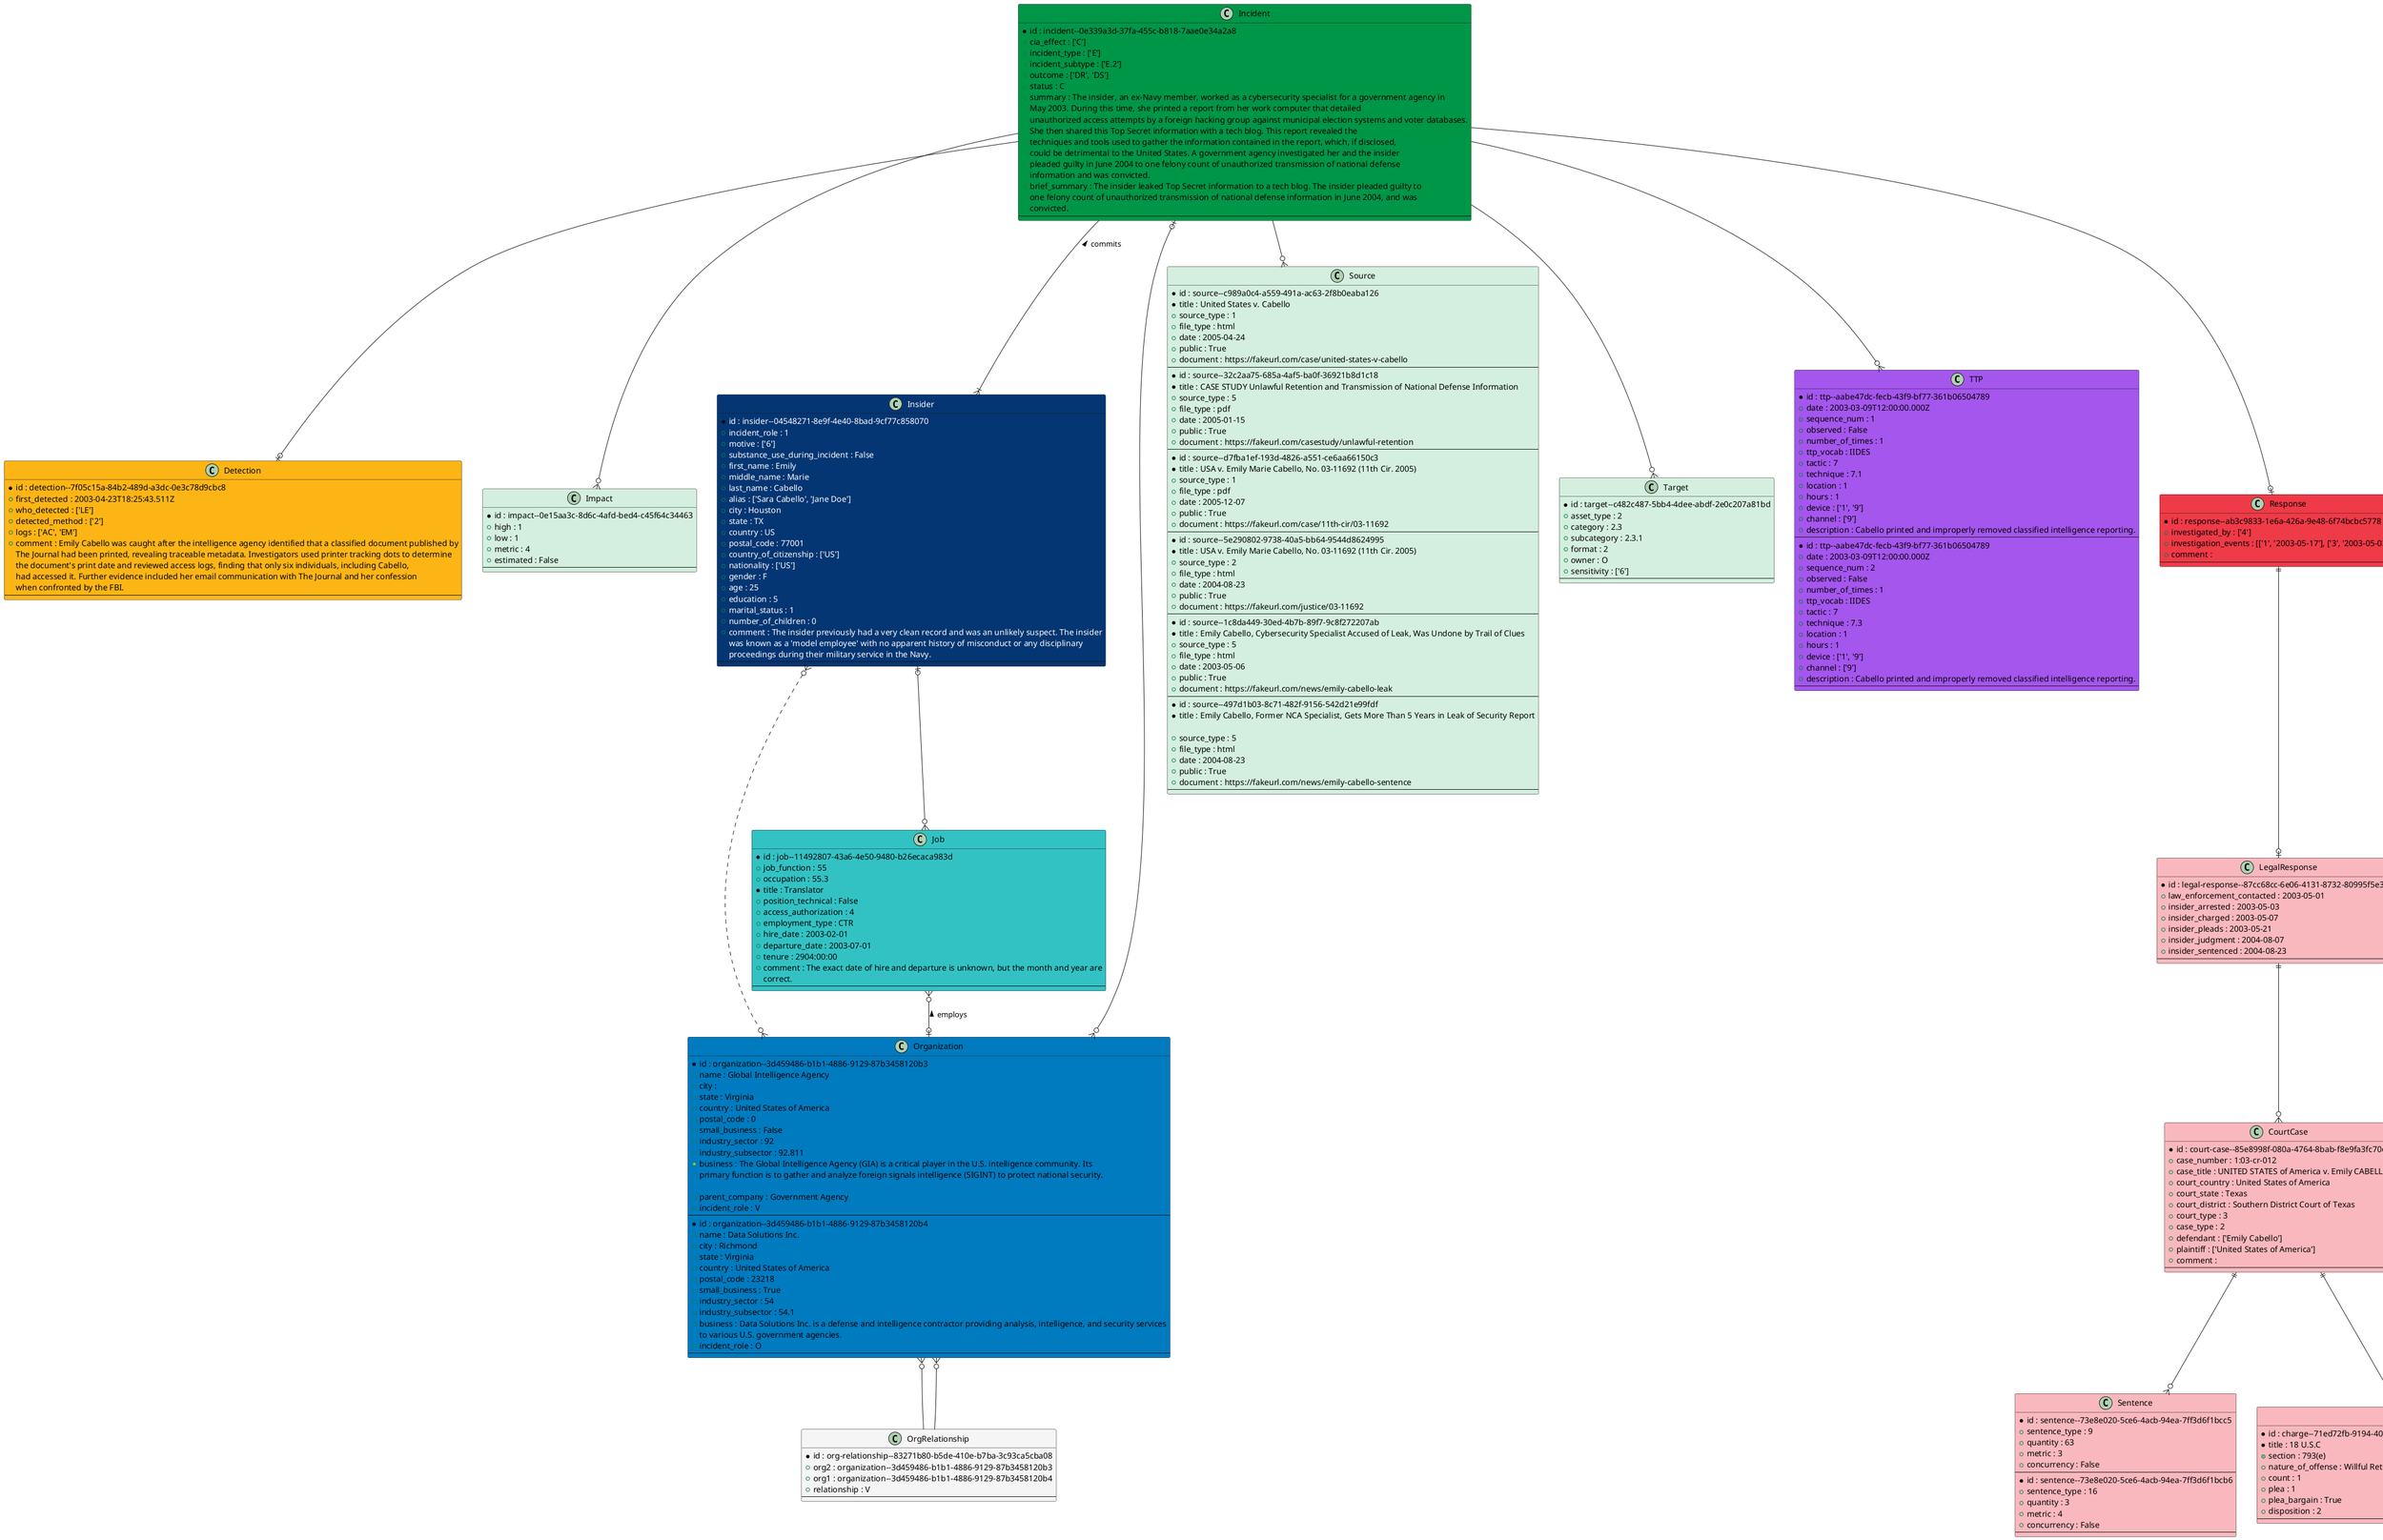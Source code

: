 @startuml Example2

Class Charge #f9b8bd {
* id : charge--71ed72fb-9194-40af-8459-17aa881a70dc 
* title : 18 U.S.C 
+ section : 793(e) 
+ nature_of_offense : Willful Retention and Transmission of National Defense Information 
+ count : 1
+ plea : 1 
+ plea_bargain : True
+ disposition : 2 
---
}
Class CourtCase #f9b8bd {
* id : court-case--85e8998f-080a-4764-8bab-f8e9fa3fc70d 
+ case_number : 1:03-cr-012 
+ case_title : UNITED STATES of America v. Emily CABELLO 
+ court_country : United States of America 
+ court_state : Texas 
+ court_district : Southern District Court of Texas 
+ court_type : 3 
+ case_type : 2 
+ defendant : ['Emily Cabello']
+ plaintiff : ['United States of America']
+ comment : 
---
}
Class Detection #FDB515 {
* id : detection--7f05c15a-84b2-489d-a3dc-0e3c78d9cbc8 
+ first_detected : 2003-04-23T18:25:43.511Z 
+ who_detected : ['LE']
+ detected_method : ['2']
+ logs : ['AC', 'EM']
+ comment : Emily Cabello was caught after the intelligence agency identified that a classified document published by 
The Journal had been printed, revealing traceable metadata. Investigators used printer tracking dots to determine 
the document's print date and reviewed access logs, finding that only six individuals, including Cabello, 
had accessed it. Further evidence included her email communication with The Journal and her confession 
when confronted by the FBI. 
---
}
Class Impact #D4EFDF {
* id : impact--0e15aa3c-8d6c-4afd-bed4-c45f64c34463 
+ high : 1
+ low : 1
+ metric : 4 
+ estimated : False
---
}
Class Incident #009647 {
* id : incident--0e339a3d-37fa-455c-b818-7aae0e34a2a8 
+ cia_effect : ['C']
+ incident_type : ['E']
+ incident_subtype : ['E.2']
+ outcome : ['DR', 'DS']
+ status : C 
+ summary : The insider, an ex-Navy member, worked as a cybersecurity specialist for a government agency in 
May 2003. During this time, she printed a report from her work computer that detailed 
unauthorized access attempts by a foreign hacking group against municipal election systems and voter databases. 
She then shared this Top Secret information with a tech blog. This report revealed the 
techniques and tools used to gather the information contained in the report, which, if disclosed, 
could be detrimental to the United States. A government agency investigated her and the insider 
pleaded guilty in June 2004 to one felony count of unauthorized transmission of national defense 
information and was convicted. 
+ brief_summary : The insider leaked Top Secret information to a tech blog. The insider pleaded guilty to 
one felony count of unauthorized transmission of national defense information in June 2004, and was 
convicted. 
---
}
Class Insider #043673;text:white {
* id : insider--04548271-8e9f-4e40-8bad-9cf77c858070 
+ incident_role : 1 
+ motive : ['6']
+ substance_use_during_incident : False
+ first_name : Emily 
+ middle_name : Marie 
+ last_name : Cabello 
+ alias : ['Sara Cabello', 'Jane Doe']
+ city : Houston 
+ state : TX 
+ country : US 
+ postal_code : 77001
+ country_of_citizenship : ['US']
+ nationality : ['US']
+ gender : F 
+ age : 25
+ education : 5 
+ marital_status : 1 
+ number_of_children : 0
+ comment : The insider previously had a very clean record and was an unlikely suspect. The insider 
was known as a 'model employee' with no apparent history of misconduct or any disciplinary 
proceedings during their military service in the Navy. 
---
}
Class Job #33c2C4 {
* id : job--11492807-43a6-4e50-9480-b26ecaca983d 
+ job_function : 55 
+ occupation : 55.3 
* title : Translator 
+ position_technical : False
+ access_authorization : 4 
+ employment_type : CTR 
+ hire_date : 2003-02-01 
+ departure_date : 2003-07-01 
+ tenure : 2904:00:00 
+ comment : The exact date of hire and departure is unknown, but the month and year are 
correct. 
---
}
Class LegalResponse #f9b8bd {
* id : legal-response--87cc68cc-6e06-4131-8732-80995f5e3ca6 
+ law_enforcement_contacted : 2003-05-01 
+ insider_arrested : 2003-05-03 
+ insider_charged : 2003-05-07 
+ insider_pleads : 2003-05-21 
+ insider_judgment : 2004-08-07 
+ insider_sentenced : 2004-08-23 
---
}
Class Organization #007BC0 {
* id : organization--3d459486-b1b1-4886-9129-87b3458120b3 
+ name : Global Intelligence Agency 
+ city : 
+ state : Virginia 
+ country : United States of America 
+ postal_code : 0
+ small_business : False
+ industry_sector : 92 
+ industry_subsector : 92.811 
+ business : The Global Intelligence Agency (GIA) is a critical player in the U.S. intelligence community. Its 
primary function is to gather and analyze foreign signals intelligence (SIGINT) to protect national security. 

+ parent_company : Government Agency 
+ incident_role : V 
---
}
Class Organization #007BC0 {
* id : organization--3d459486-b1b1-4886-9129-87b3458120b4 
+ name : Data Solutions Inc. 
+ city : Richmond 
+ state : Virginia 
+ country : United States of America 
+ postal_code : 23218
+ small_business : True
+ industry_sector : 54 
+ industry_subsector : 54.1 
+ business : Data Solutions Inc. is a defense and intelligence contractor providing analysis, intelligence, and security services 
to various U.S. government agencies. 
+ incident_role : O 
---
}
Class OrgRelationship #F5F5F5 {
* id : org-relationship--83271b80-b5de-410e-b7ba-3c93ca5cba08 
+ org2 : organization--3d459486-b1b1-4886-9129-87b3458120b3 
+ org1 : organization--3d459486-b1b1-4886-9129-87b3458120b4 
+ relationship : V 
---
}
Class Response #EF3A47 {
* id : response--ab3c9833-1e6a-426a-9e48-6f74bcbc5778 
+ investigated_by : ['4']
+ investigation_events : [['1', '2003-05-17'], ['3', '2003-05-03']]
+ comment : 
---
}
Class Sentence #f9b8bd {
* id : sentence--73e8e020-5ce6-4acb-94ea-7ff3d6f1bcc5 
+ sentence_type : 9 
+ quantity : 63
+ metric : 3 
+ concurrency : False
---
}
Class Sentence #f9b8bd {
* id : sentence--73e8e020-5ce6-4acb-94ea-7ff3d6f1bcb6 
+ sentence_type : 16 
+ quantity : 3
+ metric : 4 
+ concurrency : False
---
}
Class Source #D4EFDF {
* id : source--c989a0c4-a559-491a-ac63-2f8b0eaba126 
* title : United States v. Cabello 
+ source_type : 1 
+ file_type : html 
+ date : 2005-04-24 
+ public : True
+ document : https://fakeurl.com/case/united-states-v-cabello 
---
}
Class Source #D4EFDF {
* id : source--32c2aa75-685a-4af5-ba0f-36921b8d1c18 
* title : CASE STUDY Unlawful Retention and Transmission of National Defense Information 
+ source_type : 5 
+ file_type : pdf 
+ date : 2005-01-15 
+ public : True
+ document : https://fakeurl.com/casestudy/unlawful-retention 
---
}
Class Source #D4EFDF {
* id : source--d7fba1ef-193d-4826-a551-ce6aa66150c3 
* title : USA v. Emily Marie Cabello, No. 03-11692 (11th Cir. 2005) 
+ source_type : 1 
+ file_type : pdf 
+ date : 2005-12-07 
+ public : True
+ document : https://fakeurl.com/case/11th-cir/03-11692 
---
}
Class Source #D4EFDF {
* id : source--5e290802-9738-40a5-bb64-9544d8624995 
* title : USA v. Emily Marie Cabello, No. 03-11692 (11th Cir. 2005) 
+ source_type : 2 
+ file_type : html 
+ date : 2004-08-23 
+ public : True
+ document : https://fakeurl.com/justice/03-11692 
---
}
Class Source #D4EFDF {
* id : source--1c8da449-30ed-4b7b-89f7-9c8f272207ab 
* title : Emily Cabello, Cybersecurity Specialist Accused of Leak, Was Undone by Trail of Clues 
+ source_type : 5 
+ file_type : html 
+ date : 2003-05-06 
+ public : True
+ document : https://fakeurl.com/news/emily-cabello-leak 
---
}
Class Source #D4EFDF {
* id : source--497d1b03-8c71-482f-9156-542d21e99fdf 
* title : Emily Cabello, Former NCA Specialist, Gets More Than 5 Years in Leak of Security Report 

+ source_type : 5 
+ file_type : html 
+ date : 2004-08-23 
+ public : True
+ document : https://fakeurl.com/news/emily-cabello-sentence 
---
}
Class Target #D4EFDF {
* id : target--c482c487-5bb4-4dee-abdf-2e0c207a81bd 
+ asset_type : 2 
+ category : 2.3 
+ subcategory : 2.3.1 
+ format : 2 
+ owner : O 
+ sensitivity : ['6']
---
}
Class TTP #A456ED {
* id : ttp--aabe47dc-fecb-43f9-bf77-361b06504789 
+ date : 2003-03-09T12:00:00.000Z 
+ sequence_num : 1
+ observed : False
+ number_of_times : 1
+ ttp_vocab : IIDES 
+ tactic : 7 
+ technique : 7.1 
+ location : 1 
+ hours : 1 
+ device : ['1', '9']
+ channel : ['9']
+ description : Cabello printed and improperly removed classified intelligence reporting. 
---
}
Class TTP #A456ED {
* id : ttp--aabe47dc-fecb-43f9-bf77-361b06504789 
+ date : 2003-03-09T12:00:00.000Z 
+ sequence_num : 2
+ observed : False
+ number_of_times : 1
+ ttp_vocab : IIDES 
+ tactic : 7 
+ technique : 7.3 
+ location : 1 
+ hours : 1 
+ device : ['1', '9']
+ channel : ['9']
+ description : Cabello printed and improperly removed classified intelligence reporting. 
---
}
Incident --|{ Insider : commits <
Job }o--o| Organization : employs <
Insider |o--o{ Job
Organization }o--o| Incident
Organization }o-- OrgRelationship
OrgRelationship --o{ Organization
Insider }o..o{ Organization
Incident --o{ Impact
Incident --o{ Target
Incident --o{ Source
CourtCase ||--o{ Charge
CourtCase ||--o{ Sentence
Incident --o| Detection
Incident --o| Response
Response ||--o| LegalResponse
LegalResponse ||--o{ CourtCase
Incident --o{ TTP
@enduml
